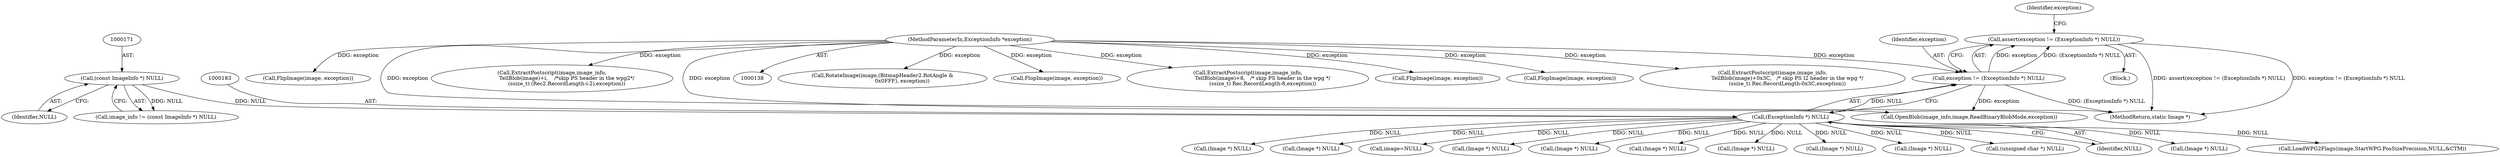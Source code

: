 digraph "0_ImageMagick_e04cf3e9524f50ca336253513d977224e083b816@API" {
"1000179" [label="(Call,assert(exception != (ExceptionInfo *) NULL))"];
"1000180" [label="(Call,exception != (ExceptionInfo *) NULL)"];
"1000140" [label="(MethodParameterIn,ExceptionInfo *exception)"];
"1000182" [label="(Call,(ExceptionInfo *) NULL)"];
"1000170" [label="(Call,(const ImageInfo *) NULL)"];
"1001152" [label="(Call,RotateImage(image,(BitmapHeader2.RotAngle &\n                        0x0FFF), exception))"];
"1001131" [label="(Call,(Image *) NULL)"];
"1000180" [label="(Call,exception != (ExceptionInfo *) NULL)"];
"1000141" [label="(Block,)"];
"1001098" [label="(Call,FlopImage(image, exception))"];
"1001738" [label="(Call,(Image *) NULL)"];
"1001887" [label="(Call,image=NULL)"];
"1000140" [label="(MethodParameterIn,ExceptionInfo *exception)"];
"1001187" [label="(Call,(Image *) NULL)"];
"1000168" [label="(Call,image_info != (const ImageInfo *) NULL)"];
"1001163" [label="(Call,(Image *) NULL)"];
"1000621" [label="(Call,ExtractPostscript(image,image_info,\n                  TellBlob(image)+8,   /* skip PS header in the wpg */\n                  (ssize_t) Rec.RecordLength-8,exception))"];
"1000170" [label="(Call,(const ImageInfo *) NULL)"];
"1001766" [label="(Call,FlipImage(image, exception))"];
"1001796" [label="(Call,(Image *) NULL)"];
"1001732" [label="(Call,FlopImage(image, exception))"];
"1001104" [label="(Call,(Image *) NULL)"];
"1001772" [label="(Call,(Image *) NULL)"];
"1001893" [label="(Call,(Image *) NULL)"];
"1001667" [label="(Call,(unsigned char *) NULL)"];
"1000184" [label="(Identifier,NULL)"];
"1000220" [label="(Call,(Image *) NULL)"];
"1001219" [label="(Call,ExtractPostscript(image,image_info,\n                  TellBlob(image)+0x3C,   /* skip PS l2 header in the wpg */\n                  (ssize_t) Rec.RecordLength-0x3C,exception))"];
"1001125" [label="(Call,FlipImage(image, exception))"];
"1000188" [label="(Identifier,exception)"];
"1001855" [label="(Call,LoadWPG2Flags(image,StartWPG.PosSizePrecision,NULL,&CTM))"];
"1000181" [label="(Identifier,exception)"];
"1001965" [label="(MethodReturn,static Image *)"];
"1000182" [label="(Call,(ExceptionInfo *) NULL)"];
"1001834" [label="(Call,ExtractPostscript(image,image_info,\n                  TellBlob(image)+i,    /*skip PS header in the wpg2*/\n                  (ssize_t) (Rec2.RecordLength-i-2),exception))"];
"1000179" [label="(Call,assert(exception != (ExceptionInfo *) NULL))"];
"1000205" [label="(Call,OpenBlob(image_info,image,ReadBinaryBlobMode,exception))"];
"1000172" [label="(Identifier,NULL)"];
"1000179" -> "1000141"  [label="AST: "];
"1000179" -> "1000180"  [label="CFG: "];
"1000180" -> "1000179"  [label="AST: "];
"1000188" -> "1000179"  [label="CFG: "];
"1000179" -> "1001965"  [label="DDG: assert(exception != (ExceptionInfo *) NULL)"];
"1000179" -> "1001965"  [label="DDG: exception != (ExceptionInfo *) NULL"];
"1000180" -> "1000179"  [label="DDG: exception"];
"1000180" -> "1000179"  [label="DDG: (ExceptionInfo *) NULL"];
"1000180" -> "1000182"  [label="CFG: "];
"1000181" -> "1000180"  [label="AST: "];
"1000182" -> "1000180"  [label="AST: "];
"1000180" -> "1001965"  [label="DDG: (ExceptionInfo *) NULL"];
"1000140" -> "1000180"  [label="DDG: exception"];
"1000182" -> "1000180"  [label="DDG: NULL"];
"1000180" -> "1000205"  [label="DDG: exception"];
"1000140" -> "1000138"  [label="AST: "];
"1000140" -> "1001965"  [label="DDG: exception"];
"1000140" -> "1000205"  [label="DDG: exception"];
"1000140" -> "1000621"  [label="DDG: exception"];
"1000140" -> "1001098"  [label="DDG: exception"];
"1000140" -> "1001125"  [label="DDG: exception"];
"1000140" -> "1001152"  [label="DDG: exception"];
"1000140" -> "1001219"  [label="DDG: exception"];
"1000140" -> "1001732"  [label="DDG: exception"];
"1000140" -> "1001766"  [label="DDG: exception"];
"1000140" -> "1001834"  [label="DDG: exception"];
"1000182" -> "1000184"  [label="CFG: "];
"1000183" -> "1000182"  [label="AST: "];
"1000184" -> "1000182"  [label="AST: "];
"1000170" -> "1000182"  [label="DDG: NULL"];
"1000182" -> "1000220"  [label="DDG: NULL"];
"1000182" -> "1001104"  [label="DDG: NULL"];
"1000182" -> "1001131"  [label="DDG: NULL"];
"1000182" -> "1001163"  [label="DDG: NULL"];
"1000182" -> "1001187"  [label="DDG: NULL"];
"1000182" -> "1001667"  [label="DDG: NULL"];
"1000182" -> "1001738"  [label="DDG: NULL"];
"1000182" -> "1001772"  [label="DDG: NULL"];
"1000182" -> "1001796"  [label="DDG: NULL"];
"1000182" -> "1001855"  [label="DDG: NULL"];
"1000182" -> "1001887"  [label="DDG: NULL"];
"1000182" -> "1001893"  [label="DDG: NULL"];
"1000170" -> "1000168"  [label="AST: "];
"1000170" -> "1000172"  [label="CFG: "];
"1000171" -> "1000170"  [label="AST: "];
"1000172" -> "1000170"  [label="AST: "];
"1000168" -> "1000170"  [label="CFG: "];
"1000170" -> "1000168"  [label="DDG: NULL"];
}
